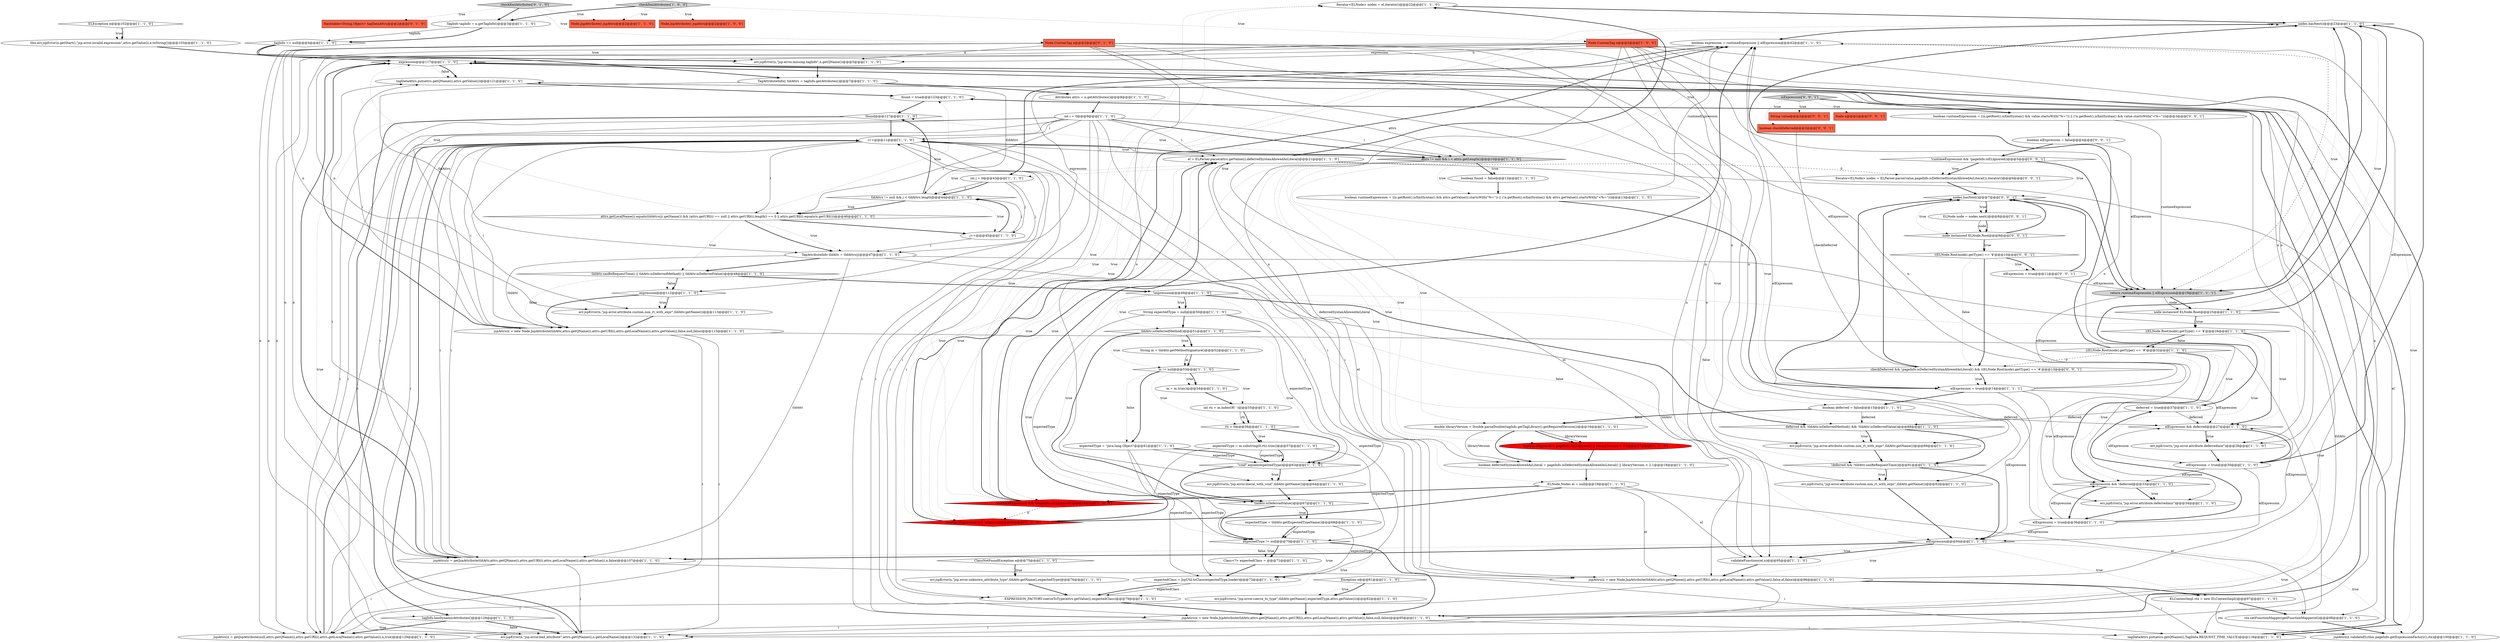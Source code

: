digraph {
32 [style = filled, label = "Iterator<ELNode> nodes = el.iterator()@@@22@@@['1', '1', '0']", fillcolor = white, shape = ellipse image = "AAA0AAABBB1BBB"];
98 [style = filled, label = "ELNode node = nodes.next()@@@8@@@['0', '0', '1']", fillcolor = white, shape = ellipse image = "AAA0AAABBB3BBB"];
78 [style = filled, label = "j++@@@45@@@['1', '1', '0']", fillcolor = white, shape = ellipse image = "AAA0AAABBB1BBB"];
25 [style = filled, label = "el = ELParser.parse(attrs.getValue(i),deferredSyntaxAllowedAsLiteral)@@@21@@@['1', '1', '0']", fillcolor = white, shape = ellipse image = "AAA0AAABBB1BBB"];
105 [style = filled, label = "elExpression = true@@@11@@@['0', '0', '1']", fillcolor = white, shape = ellipse image = "AAA0AAABBB3BBB"];
33 [style = filled, label = "tagDataAttrs.put(attrs.getQName(i),attrs.getValue(i))@@@121@@@['1', '1', '0']", fillcolor = white, shape = ellipse image = "AAA0AAABBB1BBB"];
104 [style = filled, label = "Node n@@@2@@@['0', '0', '1']", fillcolor = tomato, shape = box image = "AAA0AAABBB3BBB"];
6 [style = filled, label = "deferred = true@@@37@@@['1', '1', '0']", fillcolor = white, shape = ellipse image = "AAA0AAABBB1BBB"];
79 [style = filled, label = "boolean runtimeExpression = ((n.getRoot().isXmlSyntax() && attrs.getValue(i).startsWith(\"%=\")) || (!n.getRoot().isXmlSyntax() && attrs.getValue(i).startsWith(\"<%=\")))@@@13@@@['1', '1', '0']", fillcolor = white, shape = ellipse image = "AAA0AAABBB1BBB"];
99 [style = filled, label = "node instanceof ELNode.Root@@@9@@@['0', '0', '1']", fillcolor = white, shape = diamond image = "AAA0AAABBB3BBB"];
17 [style = filled, label = "validateFunctions(el,n)@@@95@@@['1', '1', '0']", fillcolor = white, shape = ellipse image = "AAA0AAABBB1BBB"];
87 [style = filled, label = "err.jspError(n,\"jsp.error.bad_attribute\",attrs.getQName(i),n.getLocalName())@@@132@@@['1', '1', '0']", fillcolor = white, shape = ellipse image = "AAA0AAABBB1BBB"];
51 [style = filled, label = "Node.JspAttribute(( jspAttrs@@@2@@@['1', '1', '0']", fillcolor = tomato, shape = box image = "AAA0AAABBB1BBB"];
29 [style = filled, label = "!found@@@127@@@['1', '1', '0']", fillcolor = white, shape = diamond image = "AAA0AAABBB1BBB"];
0 [style = filled, label = "ELNode.Nodes el = null@@@19@@@['1', '1', '0']", fillcolor = white, shape = ellipse image = "AAA0AAABBB1BBB"];
71 [style = filled, label = "ELException e@@@102@@@['1', '1', '0']", fillcolor = white, shape = diamond image = "AAA0AAABBB1BBB"];
36 [style = filled, label = "Attributes attrs = n.getAttributes()@@@8@@@['1', '1', '0']", fillcolor = white, shape = ellipse image = "AAA0AAABBB1BBB"];
102 [style = filled, label = "isExpression['0', '0', '1']", fillcolor = lightgray, shape = diamond image = "AAA0AAABBB3BBB"];
56 [style = filled, label = "jspAttrs(i( = getJspAttribute(null,attrs.getQName(i),attrs.getURI(i),attrs.getLocalName(i),attrs.getValue(i),n,true)@@@129@@@['1', '1', '0']", fillcolor = white, shape = ellipse image = "AAA0AAABBB1BBB"];
64 [style = filled, label = "rti > 0@@@56@@@['1', '1', '0']", fillcolor = white, shape = diamond image = "AAA0AAABBB1BBB"];
91 [style = filled, label = "boolean elIgnored = pageInfo.isELIgnored() || libraryVersion < 2.0@@@17@@@['0', '1', '0']", fillcolor = red, shape = ellipse image = "AAA1AAABBB2BBB"];
48 [style = filled, label = "err.jspError(n,\"jsp.error.attribute.custom.non_rt_with_expr\",tldAttr.getName())@@@92@@@['1', '1', '0']", fillcolor = white, shape = ellipse image = "AAA0AAABBB1BBB"];
57 [style = filled, label = "attrs != null && i < attrs.getLength()@@@10@@@['1', '1', '0']", fillcolor = lightgray, shape = diamond image = "AAA0AAABBB1BBB"];
52 [style = filled, label = "int i = 0@@@9@@@['1', '1', '0']", fillcolor = white, shape = ellipse image = "AAA0AAABBB1BBB"];
93 [style = filled, label = "boolean runtimeExpression = ((n.getRoot().isXmlSyntax() && value.startsWith(\"%=\")) || (!n.getRoot().isXmlSyntax() && value.startsWith(\"<%=\")))@@@3@@@['0', '0', '1']", fillcolor = white, shape = ellipse image = "AAA0AAABBB3BBB"];
49 [style = filled, label = "TagAttributeInfo(( tldAttrs = tagInfo.getAttributes()@@@7@@@['1', '1', '0']", fillcolor = white, shape = ellipse image = "AAA0AAABBB1BBB"];
22 [style = filled, label = "Node.JspAttribute(( jspAttrs@@@2@@@['1', '0', '0']", fillcolor = tomato, shape = box image = "AAA0AAABBB1BBB"];
82 [style = filled, label = "tldAttr.canBeRequestTime() || tldAttr.isDeferredMethod() || tldAttr.isDeferredValue()@@@48@@@['1', '1', '0']", fillcolor = white, shape = diamond image = "AAA0AAABBB1BBB"];
26 [style = filled, label = "err.jspError(n,\"jsp.error.attribute.deferredmix\")@@@34@@@['1', '1', '0']", fillcolor = white, shape = ellipse image = "AAA0AAABBB1BBB"];
41 [style = filled, label = "jspAttrs(i( = new Node.JspAttribute(tldAttr,attrs.getQName(i),attrs.getURI(i),attrs.getLocalName(i),attrs.getValue(i),false,el,false)@@@96@@@['1', '1', '0']", fillcolor = white, shape = ellipse image = "AAA0AAABBB1BBB"];
50 [style = filled, label = "expression@@@117@@@['1', '1', '0']", fillcolor = white, shape = diamond image = "AAA0AAABBB1BBB"];
77 [style = filled, label = "err.jspError(n,\"jsp.error.attribute.deferredmix\")@@@28@@@['1', '1', '0']", fillcolor = white, shape = ellipse image = "AAA0AAABBB1BBB"];
84 [style = filled, label = "Class<?> expectedClass = @@@71@@@['1', '1', '0']", fillcolor = white, shape = ellipse image = "AAA0AAABBB1BBB"];
53 [style = filled, label = "boolean expression = runtimeExpression || elExpression@@@42@@@['1', '1', '0']", fillcolor = white, shape = ellipse image = "AAA0AAABBB1BBB"];
95 [style = filled, label = "Iterator<ELNode> nodes = ELParser.parse(value,pageInfo.isDeferredSyntaxAllowedAsLiteral()).iterator()@@@6@@@['0', '0', '1']", fillcolor = white, shape = ellipse image = "AAA0AAABBB3BBB"];
80 [style = filled, label = "EXPRESSION_FACTORY.coerceToType(attrs.getValue(i),expectedClass)@@@79@@@['1', '1', '0']", fillcolor = white, shape = ellipse image = "AAA0AAABBB1BBB"];
69 [style = filled, label = "\"void\".equals(expectedType)@@@63@@@['1', '1', '0']", fillcolor = white, shape = diamond image = "AAA0AAABBB1BBB"];
70 [style = filled, label = "boolean deferredSyntaxAllowedAsLiteral = pageInfo.isDeferredSyntaxAllowedAsLiteral() || libraryVersion < 2.1@@@18@@@['1', '1', '0']", fillcolor = white, shape = ellipse image = "AAA0AAABBB1BBB"];
61 [style = filled, label = "tldAttr.isDeferredValue()@@@67@@@['1', '1', '0']", fillcolor = white, shape = diamond image = "AAA0AAABBB1BBB"];
74 [style = filled, label = "jspAttrs(i( = new Node.JspAttribute(tldAttr,attrs.getQName(i),attrs.getURI(i),attrs.getLocalName(i),attrs.getValue(i),false,null,false)@@@85@@@['1', '1', '0']", fillcolor = white, shape = ellipse image = "AAA0AAABBB1BBB"];
47 [style = filled, label = "ctx.setFunctionMapper(getFunctionMapper(el))@@@98@@@['1', '1', '0']", fillcolor = white, shape = ellipse image = "AAA0AAABBB1BBB"];
38 [style = filled, label = "err.jspError(n,\"jsp.error.attribute.custom.non_rt_with_expr\",tldAttr.getName())@@@113@@@['1', '1', '0']", fillcolor = white, shape = ellipse image = "AAA0AAABBB1BBB"];
101 [style = filled, label = "nodes.hasNext()@@@7@@@['0', '0', '1']", fillcolor = white, shape = diamond image = "AAA0AAABBB3BBB"];
21 [style = filled, label = "double libraryVersion = Double.parseDouble(tagInfo.getTagLibrary().getRequiredVersion())@@@16@@@['1', '1', '0']", fillcolor = white, shape = ellipse image = "AAA0AAABBB1BBB"];
34 [style = filled, label = "boolean deferred = false@@@15@@@['1', '1', '0']", fillcolor = white, shape = ellipse image = "AAA0AAABBB1BBB"];
60 [style = filled, label = "boolean found = false@@@12@@@['1', '1', '0']", fillcolor = white, shape = ellipse image = "AAA0AAABBB1BBB"];
76 [style = filled, label = "ELContextImpl ctx = new ELContextImpl()@@@97@@@['1', '1', '0']", fillcolor = white, shape = ellipse image = "AAA0AAABBB1BBB"];
58 [style = filled, label = "ClassNotFoundException e@@@75@@@['1', '1', '0']", fillcolor = white, shape = diamond image = "AAA0AAABBB1BBB"];
1 [style = filled, label = "err.jspError(n,\"jsp.error.missing.tagInfo\",n.getQName())@@@5@@@['1', '1', '0']", fillcolor = white, shape = ellipse image = "AAA0AAABBB1BBB"];
89 [style = filled, label = "Node.CustomTag n@@@2@@@['0', '1', '0']", fillcolor = tomato, shape = box image = "AAA0AAABBB2BBB"];
100 [style = filled, label = "((ELNode.Root)node).getType() == '$'@@@10@@@['0', '0', '1']", fillcolor = white, shape = diamond image = "AAA0AAABBB3BBB"];
19 [style = filled, label = "Exception e@@@81@@@['1', '1', '0']", fillcolor = white, shape = diamond image = "AAA0AAABBB1BBB"];
14 [style = filled, label = "int j = 0@@@43@@@['1', '1', '0']", fillcolor = white, shape = ellipse image = "AAA0AAABBB1BBB"];
43 [style = filled, label = "jspAttrs(i( = getJspAttribute(tldAttr,attrs.getQName(i),attrs.getURI(i),attrs.getLocalName(i),attrs.getValue(i),n,false)@@@107@@@['1', '1', '0']", fillcolor = white, shape = ellipse image = "AAA0AAABBB1BBB"];
31 [style = filled, label = "TagInfo tagInfo = n.getTagInfo()@@@3@@@['1', '1', '0']", fillcolor = white, shape = ellipse image = "AAA0AAABBB1BBB"];
62 [style = filled, label = "String expectedType = null@@@50@@@['1', '1', '0']", fillcolor = white, shape = ellipse image = "AAA0AAABBB1BBB"];
72 [style = filled, label = "m = m.trim()@@@54@@@['1', '1', '0']", fillcolor = white, shape = ellipse image = "AAA0AAABBB1BBB"];
90 [style = filled, label = "Hashtable<String,Object> tagDataAttrs@@@2@@@['0', '1', '0']", fillcolor = tomato, shape = box image = "AAA0AAABBB2BBB"];
44 [style = filled, label = "i++@@@11@@@['1', '1', '0']", fillcolor = white, shape = ellipse image = "AAA0AAABBB1BBB"];
97 [style = filled, label = "boolean checkDeferred@@@2@@@['0', '0', '1']", fillcolor = tomato, shape = box image = "AAA0AAABBB3BBB"];
46 [style = filled, label = "!runtimeExpression && !pageInfo.isELIgnored()@@@19@@@['1', '0', '0']", fillcolor = red, shape = diamond image = "AAA1AAABBB1BBB"];
63 [style = filled, label = "expectedType != null@@@70@@@['1', '1', '0']", fillcolor = white, shape = diamond image = "AAA0AAABBB1BBB"];
106 [style = filled, label = "String value@@@2@@@['0', '0', '1']", fillcolor = tomato, shape = box image = "AAA0AAABBB3BBB"];
96 [style = filled, label = "!runtimeExpression && !pageInfo.isELIgnored()@@@5@@@['0', '0', '1']", fillcolor = white, shape = diamond image = "AAA0AAABBB3BBB"];
4 [style = filled, label = "tagInfo == null@@@4@@@['1', '1', '0']", fillcolor = white, shape = diamond image = "AAA0AAABBB1BBB"];
40 [style = filled, label = "String m = tldAttr.getMethodSignature()@@@52@@@['1', '1', '0']", fillcolor = white, shape = ellipse image = "AAA0AAABBB1BBB"];
88 [style = filled, label = "!runtimeExpression && !elIgnored@@@20@@@['0', '1', '0']", fillcolor = red, shape = diamond image = "AAA1AAABBB2BBB"];
27 [style = filled, label = "elExpression = true@@@36@@@['1', '1', '0']", fillcolor = white, shape = ellipse image = "AAA0AAABBB1BBB"];
9 [style = filled, label = "tldAttr.isDeferredMethod()@@@51@@@['1', '1', '0']", fillcolor = white, shape = diamond image = "AAA0AAABBB1BBB"];
23 [style = filled, label = "((ELNode.Root)node).getType() == '$'@@@26@@@['1', '1', '0']", fillcolor = white, shape = diamond image = "AAA0AAABBB1BBB"];
73 [style = filled, label = "!expression@@@49@@@['1', '1', '0']", fillcolor = white, shape = diamond image = "AAA0AAABBB1BBB"];
3 [style = filled, label = "Node.CustomTag n@@@2@@@['1', '0', '0']", fillcolor = tomato, shape = box image = "AAA0AAABBB1BBB"];
55 [style = filled, label = "expectedClass = JspUtil.toClass(expectedType,loader)@@@73@@@['1', '1', '0']", fillcolor = white, shape = ellipse image = "AAA0AAABBB1BBB"];
30 [style = filled, label = "int rti = m.indexOf(' ')@@@55@@@['1', '1', '0']", fillcolor = white, shape = ellipse image = "AAA0AAABBB1BBB"];
54 [style = filled, label = "tldAttrs != null && j < tldAttrs.length@@@44@@@['1', '1', '0']", fillcolor = white, shape = diamond image = "AAA0AAABBB1BBB"];
24 [style = filled, label = "jspAttrs(i(.validateEL(this.pageInfo.getExpressionFactory(),ctx)@@@100@@@['1', '1', '0']", fillcolor = white, shape = ellipse image = "AAA0AAABBB1BBB"];
103 [style = filled, label = "checkDeferred && !pageInfo.isDeferredSyntaxAllowedAsLiteral() && ((ELNode.Root)node).getType() == '#'@@@13@@@['0', '0', '1']", fillcolor = white, shape = diamond image = "AAA0AAABBB3BBB"];
67 [style = filled, label = "elExpression && !deferred@@@33@@@['1', '1', '0']", fillcolor = white, shape = diamond image = "AAA0AAABBB1BBB"];
13 [style = filled, label = "tagInfo.hasDynamicAttributes()@@@128@@@['1', '1', '0']", fillcolor = white, shape = diamond image = "AAA0AAABBB1BBB"];
59 [style = filled, label = "checkXmlAttributes['1', '0', '0']", fillcolor = lightgray, shape = diamond image = "AAA0AAABBB1BBB"];
2 [style = filled, label = "tagDataAttrs.put(attrs.getQName(i),TagData.REQUEST_TIME_VALUE)@@@118@@@['1', '1', '0']", fillcolor = white, shape = ellipse image = "AAA0AAABBB1BBB"];
81 [style = filled, label = "TagAttributeInfo tldAttr = tldAttrs(j(@@@47@@@['1', '1', '0']", fillcolor = white, shape = ellipse image = "AAA0AAABBB1BBB"];
15 [style = filled, label = "jspAttrs(i( = new Node.JspAttribute(tldAttr,attrs.getQName(i),attrs.getURI(i),attrs.getLocalName(i),attrs.getValue(i),false,null,false)@@@115@@@['1', '1', '0']", fillcolor = white, shape = ellipse image = "AAA0AAABBB1BBB"];
20 [style = filled, label = "expression@@@112@@@['1', '1', '0']", fillcolor = white, shape = diamond image = "AAA0AAABBB1BBB"];
83 [style = filled, label = "!deferred && !tldAttr.canBeRequestTime()@@@91@@@['1', '1', '0']", fillcolor = white, shape = diamond image = "AAA0AAABBB1BBB"];
65 [style = filled, label = "err.jspError(n,\"jsp.error.attribute.custom.non_rt_with_expr\",tldAttr.getName())@@@89@@@['1', '1', '0']", fillcolor = white, shape = ellipse image = "AAA0AAABBB1BBB"];
5 [style = filled, label = "elExpression@@@94@@@['1', '1', '0']", fillcolor = white, shape = diamond image = "AAA0AAABBB1BBB"];
35 [style = filled, label = "node instanceof ELNode.Root@@@25@@@['1', '1', '0']", fillcolor = white, shape = diamond image = "AAA0AAABBB1BBB"];
94 [style = filled, label = "boolean elExpression = false@@@4@@@['0', '0', '1']", fillcolor = white, shape = ellipse image = "AAA0AAABBB3BBB"];
11 [style = filled, label = "found = true@@@123@@@['1', '1', '0']", fillcolor = white, shape = ellipse image = "AAA0AAABBB1BBB"];
8 [style = filled, label = "deferred && !tldAttr.isDeferredMethod() && !tldAttr.isDeferredValue()@@@88@@@['1', '1', '0']", fillcolor = white, shape = diamond image = "AAA0AAABBB1BBB"];
18 [style = filled, label = "((ELNode.Root)node).getType() == '#'@@@32@@@['1', '1', '0']", fillcolor = white, shape = diamond image = "AAA0AAABBB1BBB"];
39 [style = filled, label = "elExpression = true@@@30@@@['1', '1', '0']", fillcolor = white, shape = ellipse image = "AAA0AAABBB1BBB"];
92 [style = filled, label = "checkXmlAttributes['0', '1', '0']", fillcolor = lightgray, shape = diamond image = "AAA0AAABBB2BBB"];
16 [style = filled, label = "expectedType = tldAttr.getExpectedTypeName()@@@68@@@['1', '1', '0']", fillcolor = white, shape = ellipse image = "AAA0AAABBB1BBB"];
45 [style = filled, label = "err.jspError(n,\"jsp.error.unknown_attribute_type\",tldAttr.getName(),expectedType)@@@76@@@['1', '1', '0']", fillcolor = white, shape = ellipse image = "AAA0AAABBB1BBB"];
85 [style = filled, label = "this.err.jspError(n.getStart(),\"jsp.error.invalid.expression\",attrs.getValue(i),e.toString())@@@103@@@['1', '1', '0']", fillcolor = white, shape = ellipse image = "AAA0AAABBB1BBB"];
7 [style = filled, label = "expectedType = \"java.lang.Object\"@@@61@@@['1', '1', '0']", fillcolor = white, shape = ellipse image = "AAA0AAABBB1BBB"];
75 [style = filled, label = "elExpression = true@@@14@@@['1', '1', '1']", fillcolor = white, shape = ellipse image = "AAA0AAABBB1BBB"];
86 [style = filled, label = "err.jspError(n,\"jsp.error.literal_with_void\",tldAttr.getName())@@@64@@@['1', '1', '0']", fillcolor = white, shape = ellipse image = "AAA0AAABBB1BBB"];
10 [style = filled, label = "elExpression && deferred@@@27@@@['1', '1', '0']", fillcolor = white, shape = diamond image = "AAA0AAABBB1BBB"];
68 [style = filled, label = "err.jspError(n,\"jsp.error.coerce_to_type\",tldAttr.getName(),expectedType,attrs.getValue(i))@@@82@@@['1', '1', '0']", fillcolor = white, shape = ellipse image = "AAA0AAABBB1BBB"];
66 [style = filled, label = "return runtimeExpression || elExpression@@@19@@@['1', '1', '1']", fillcolor = lightgray, shape = ellipse image = "AAA0AAABBB1BBB"];
12 [style = filled, label = "nodes.hasNext()@@@23@@@['1', '1', '0']", fillcolor = white, shape = diamond image = "AAA0AAABBB1BBB"];
37 [style = filled, label = "m != null@@@53@@@['1', '1', '0']", fillcolor = white, shape = diamond image = "AAA0AAABBB1BBB"];
42 [style = filled, label = "expectedType = m.substring(0,rti).trim()@@@57@@@['1', '1', '0']", fillcolor = white, shape = ellipse image = "AAA0AAABBB1BBB"];
28 [style = filled, label = "attrs.getLocalName(i).equals(tldAttrs(j(.getName()) && (attrs.getURI(i) == null || attrs.getURI(i).length() == 0 || attrs.getURI(i).equals(n.getURI()))@@@46@@@['1', '1', '0']", fillcolor = white, shape = diamond image = "AAA0AAABBB1BBB"];
14->54 [style = solid, label="j"];
46->25 [style = bold, label=""];
75->67 [style = solid, label="elExpression"];
37->72 [style = dotted, label="true"];
63->80 [style = dotted, label="true"];
87->44 [style = bold, label=""];
73->61 [style = dotted, label="true"];
46->88 [style = dashed, label="0"];
73->63 [style = dotted, label="true"];
71->85 [style = dotted, label="true"];
52->57 [style = solid, label="i"];
44->25 [style = solid, label="i"];
75->10 [style = solid, label="elExpression"];
44->41 [style = solid, label="i"];
81->15 [style = solid, label="tldAttr"];
29->13 [style = dotted, label="true"];
6->10 [style = solid, label="deferred"];
10->39 [style = bold, label=""];
93->94 [style = bold, label=""];
49->54 [style = solid, label="tldAttrs"];
41->33 [style = solid, label="i"];
39->67 [style = solid, label="elExpression"];
28->82 [style = dotted, label="true"];
89->26 [style = solid, label="n"];
15->44 [style = solid, label="i"];
0->41 [style = solid, label="el"];
9->40 [style = bold, label=""];
3->86 [style = solid, label="n"];
57->54 [style = dotted, label="true"];
15->50 [style = bold, label=""];
18->103 [style = dashed, label="0"];
81->74 [style = solid, label="tldAttr"];
31->4 [style = bold, label=""];
57->60 [style = bold, label=""];
98->99 [style = bold, label=""];
83->48 [style = bold, label=""];
18->6 [style = dotted, label="true"];
57->75 [style = dotted, label="true"];
28->78 [style = bold, label=""];
78->54 [style = solid, label="j"];
39->12 [style = bold, label=""];
23->10 [style = bold, label=""];
39->53 [style = solid, label="elExpression"];
7->63 [style = solid, label="expectedType"];
44->87 [style = solid, label="i"];
14->81 [style = solid, label="j"];
44->57 [style = bold, label=""];
20->38 [style = dotted, label="true"];
105->101 [style = bold, label=""];
43->44 [style = solid, label="i"];
57->21 [style = dotted, label="true"];
89->17 [style = solid, label="n"];
89->48 [style = solid, label="n"];
74->56 [style = solid, label="i"];
63->55 [style = dotted, label="true"];
12->66 [style = bold, label=""];
89->77 [style = solid, label="n"];
0->47 [style = solid, label="el"];
4->1 [style = bold, label=""];
54->28 [style = bold, label=""];
35->23 [style = dotted, label="true"];
23->18 [style = bold, label=""];
24->50 [style = bold, label=""];
94->66 [style = solid, label="elExpression"];
88->53 [style = bold, label=""];
5->76 [style = dotted, label="true"];
86->61 [style = bold, label=""];
79->53 [style = solid, label="runtimeExpression"];
13->87 [style = bold, label=""];
43->50 [style = bold, label=""];
74->44 [style = solid, label="i"];
75->53 [style = solid, label="elExpression"];
92->31 [style = bold, label=""];
70->25 [style = solid, label="deferredSyntaxAllowedAsLiteral"];
21->70 [style = solid, label="libraryVersion"];
7->69 [style = solid, label="expectedType"];
25->32 [style = bold, label=""];
96->66 [style = bold, label=""];
75->5 [style = solid, label="elExpression"];
95->101 [style = bold, label=""];
49->81 [style = solid, label="tldAttrs"];
21->70 [style = bold, label=""];
3->43 [style = solid, label="n"];
42->69 [style = solid, label="expectedType"];
52->28 [style = solid, label="i"];
52->87 [style = solid, label="i"];
58->45 [style = bold, label=""];
3->1 [style = solid, label="n"];
7->55 [style = solid, label="expectedType"];
56->44 [style = bold, label=""];
82->73 [style = bold, label=""];
12->53 [style = bold, label=""];
57->79 [style = dotted, label="true"];
4->1 [style = dotted, label="true"];
0->46 [style = bold, label=""];
53->66 [style = dashed, label="0"];
73->62 [style = bold, label=""];
39->5 [style = solid, label="elExpression"];
16->55 [style = solid, label="expectedType"];
11->29 [style = bold, label=""];
3->38 [style = solid, label="n"];
9->37 [style = dotted, label="true"];
50->2 [style = bold, label=""];
105->66 [style = solid, label="elExpression"];
28->50 [style = dotted, label="true"];
41->44 [style = solid, label="i"];
64->42 [style = bold, label=""];
52->43 [style = solid, label="i"];
33->11 [style = bold, label=""];
37->7 [style = dotted, label="false"];
59->3 [style = dotted, label="true"];
15->2 [style = solid, label="i"];
29->44 [style = bold, label=""];
83->48 [style = dotted, label="true"];
20->15 [style = bold, label=""];
35->12 [style = bold, label=""];
49->36 [style = bold, label=""];
34->10 [style = solid, label="deferred"];
63->84 [style = dotted, label="true"];
25->17 [style = solid, label="el"];
27->67 [style = solid, label="elExpression"];
57->29 [style = dotted, label="true"];
74->33 [style = solid, label="i"];
65->83 [style = bold, label=""];
16->63 [style = solid, label="expectedType"];
25->47 [style = solid, label="el"];
5->17 [style = bold, label=""];
101->66 [style = bold, label=""];
41->76 [style = bold, label=""];
89->43 [style = solid, label="n"];
28->81 [style = dotted, label="true"];
10->77 [style = dotted, label="true"];
81->82 [style = bold, label=""];
91->70 [style = bold, label=""];
70->0 [style = bold, label=""];
12->66 [style = dotted, label="true"];
89->38 [style = solid, label="n"];
57->0 [style = dotted, label="true"];
89->87 [style = solid, label="n"];
19->68 [style = dotted, label="true"];
61->63 [style = bold, label=""];
18->27 [style = dotted, label="true"];
46->25 [style = dotted, label="true"];
103->75 [style = bold, label=""];
42->63 [style = solid, label="expectedType"];
3->56 [style = solid, label="n"];
5->41 [style = dotted, label="true"];
21->91 [style = solid, label="libraryVersion"];
100->103 [style = bold, label=""];
6->8 [style = solid, label="deferred"];
73->83 [style = dotted, label="false"];
63->74 [style = bold, label=""];
52->80 [style = solid, label="i"];
63->84 [style = bold, label=""];
44->28 [style = solid, label="i"];
23->39 [style = dotted, label="true"];
57->53 [style = dotted, label="true"];
47->24 [style = bold, label=""];
44->56 [style = solid, label="i"];
3->77 [style = solid, label="n"];
78->81 [style = solid, label="j"];
103->75 [style = dotted, label="true"];
92->90 [style = dotted, label="true"];
82->20 [style = dotted, label="false"];
2->11 [style = bold, label=""];
34->21 [style = bold, label=""];
50->33 [style = dotted, label="false"];
102->97 [style = dotted, label="true"];
88->25 [style = bold, label=""];
76->24 [style = solid, label="ctx"];
73->9 [style = dotted, label="true"];
64->69 [style = bold, label=""];
10->77 [style = bold, label=""];
57->46 [style = dotted, label="true"];
97->103 [style = solid, label="checkDeferred"];
37->72 [style = bold, label=""];
27->6 [style = bold, label=""];
69->61 [style = bold, label=""];
43->2 [style = solid, label="i"];
14->54 [style = bold, label=""];
8->65 [style = bold, label=""];
13->56 [style = bold, label=""];
80->74 [style = bold, label=""];
39->10 [style = solid, label="elExpression"];
42->55 [style = solid, label="expectedType"];
102->93 [style = bold, label=""];
75->34 [style = bold, label=""];
9->40 [style = dotted, label="true"];
43->33 [style = solid, label="i"];
52->57 [style = bold, label=""];
55->80 [style = solid, label="expectedClass"];
28->11 [style = dotted, label="true"];
53->20 [style = solid, label="expression"];
15->33 [style = solid, label="i"];
32->12 [style = bold, label=""];
28->81 [style = bold, label=""];
41->2 [style = solid, label="i"];
46->12 [style = dotted, label="true"];
59->31 [style = bold, label=""];
100->105 [style = dotted, label="true"];
7->69 [style = bold, label=""];
38->15 [style = bold, label=""];
88->12 [style = dotted, label="true"];
12->35 [style = dotted, label="true"];
5->24 [style = dotted, label="true"];
54->29 [style = bold, label=""];
57->44 [style = dotted, label="true"];
62->9 [style = bold, label=""];
92->51 [style = dotted, label="true"];
77->39 [style = bold, label=""];
101->98 [style = dotted, label="true"];
68->74 [style = bold, label=""];
71->85 [style = bold, label=""];
18->67 [style = dotted, label="true"];
34->8 [style = solid, label="deferred"];
8->65 [style = dotted, label="true"];
55->80 [style = bold, label=""];
23->18 [style = dotted, label="false"];
93->66 [style = solid, label="runtimeExpression"];
100->105 [style = bold, label=""];
89->86 [style = solid, label="n"];
17->41 [style = bold, label=""];
18->12 [style = bold, label=""];
76->47 [style = bold, label=""];
67->26 [style = bold, label=""];
37->64 [style = dotted, label="true"];
66->35 [style = bold, label=""];
102->104 [style = dotted, label="true"];
8->83 [style = bold, label=""];
59->51 [style = dotted, label="true"];
27->53 [style = solid, label="elExpression"];
44->15 [style = solid, label="i"];
44->80 [style = solid, label="i"];
44->57 [style = solid, label="i"];
61->16 [style = dotted, label="true"];
72->30 [style = bold, label=""];
88->25 [style = dotted, label="true"];
57->60 [style = dotted, label="true"];
75->66 [style = solid, label="elExpression"];
14->78 [style = solid, label="j"];
53->50 [style = solid, label="expression"];
73->8 [style = dotted, label="false"];
64->42 [style = dotted, label="true"];
31->4 [style = solid, label="tagInfo"];
19->68 [style = bold, label=""];
60->79 [style = bold, label=""];
9->69 [style = dotted, label="true"];
73->8 [style = bold, label=""];
53->14 [style = bold, label=""];
99->100 [style = bold, label=""];
30->64 [style = bold, label=""];
74->2 [style = solid, label="i"];
79->75 [style = bold, label=""];
57->91 [style = dotted, label="true"];
101->99 [style = dotted, label="true"];
50->33 [style = bold, label=""];
57->34 [style = dotted, label="true"];
82->73 [style = dotted, label="true"];
62->63 [style = solid, label="expectedType"];
83->5 [style = bold, label=""];
5->17 [style = dotted, label="true"];
52->15 [style = solid, label="i"];
96->95 [style = bold, label=""];
57->14 [style = dotted, label="true"];
45->80 [style = bold, label=""];
62->69 [style = solid, label="expectedType"];
96->95 [style = dotted, label="true"];
57->88 [style = dotted, label="true"];
78->54 [style = bold, label=""];
37->30 [style = dotted, label="true"];
5->43 [style = bold, label=""];
9->61 [style = bold, label=""];
3->26 [style = solid, label="n"];
88->32 [style = dotted, label="true"];
58->45 [style = dotted, label="true"];
13->56 [style = dotted, label="true"];
43->56 [style = solid, label="i"];
69->86 [style = bold, label=""];
73->5 [style = dotted, label="false"];
43->87 [style = solid, label="i"];
96->101 [style = dotted, label="true"];
59->22 [style = dotted, label="true"];
25->41 [style = solid, label="el"];
85->50 [style = bold, label=""];
99->100 [style = dotted, label="true"];
50->2 [style = dotted, label="true"];
69->86 [style = dotted, label="true"];
35->23 [style = bold, label=""];
75->101 [style = bold, label=""];
102->106 [style = dotted, label="true"];
89->1 [style = solid, label="n"];
36->57 [style = solid, label="attrs"];
3->65 [style = solid, label="n"];
40->37 [style = bold, label=""];
67->27 [style = bold, label=""];
52->74 [style = solid, label="i"];
92->89 [style = dotted, label="true"];
57->70 [style = dotted, label="true"];
67->26 [style = dotted, label="true"];
44->43 [style = solid, label="i"];
89->65 [style = solid, label="n"];
1->49 [style = bold, label=""];
94->96 [style = bold, label=""];
20->38 [style = bold, label=""];
25->95 [style = dashed, label="0"];
74->50 [style = bold, label=""];
46->32 [style = dotted, label="true"];
44->74 [style = solid, label="i"];
26->27 [style = bold, label=""];
21->91 [style = bold, label=""];
52->25 [style = solid, label="i"];
89->56 [style = solid, label="n"];
73->74 [style = dotted, label="true"];
48->5 [style = bold, label=""];
66->35 [style = solid, label="node"];
3->17 [style = solid, label="n"];
13->87 [style = dotted, label="false"];
3->87 [style = solid, label="n"];
73->62 [style = dotted, label="true"];
84->55 [style = bold, label=""];
36->52 [style = bold, label=""];
52->41 [style = solid, label="i"];
82->15 [style = dotted, label="false"];
81->43 [style = solid, label="tldAttr"];
15->56 [style = solid, label="i"];
37->7 [style = bold, label=""];
54->78 [style = dotted, label="true"];
23->10 [style = dotted, label="true"];
16->63 [style = bold, label=""];
99->101 [style = bold, label=""];
27->5 [style = solid, label="elExpression"];
54->28 [style = dotted, label="true"];
18->67 [style = bold, label=""];
52->44 [style = solid, label="i"];
0->88 [style = bold, label=""];
41->56 [style = solid, label="i"];
30->64 [style = solid, label="rti"];
6->12 [style = bold, label=""];
61->16 [style = bold, label=""];
40->37 [style = solid, label="m"];
15->87 [style = solid, label="i"];
46->53 [style = bold, label=""];
3->48 [style = solid, label="n"];
98->99 [style = solid, label="node"];
82->20 [style = bold, label=""];
27->10 [style = solid, label="elExpression"];
52->56 [style = solid, label="i"];
0->17 [style = solid, label="el"];
42->69 [style = bold, label=""];
101->98 [style = bold, label=""];
103->101 [style = bold, label=""];
81->41 [style = solid, label="tldAttr"];
5->47 [style = dotted, label="true"];
4->49 [style = bold, label=""];
100->103 [style = dotted, label="false"];
5->43 [style = dotted, label="false"];
62->55 [style = solid, label="expectedType"];
41->87 [style = solid, label="i"];
74->87 [style = solid, label="i"];
56->44 [style = solid, label="i"];
29->13 [style = bold, label=""];
}
